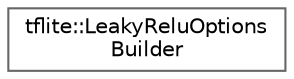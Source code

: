 digraph "Graphical Class Hierarchy"
{
 // LATEX_PDF_SIZE
  bgcolor="transparent";
  edge [fontname=Helvetica,fontsize=10,labelfontname=Helvetica,labelfontsize=10];
  node [fontname=Helvetica,fontsize=10,shape=box,height=0.2,width=0.4];
  rankdir="LR";
  Node0 [id="Node000000",label="tflite::LeakyReluOptions\lBuilder",height=0.2,width=0.4,color="grey40", fillcolor="white", style="filled",URL="$structtflite_1_1_leaky_relu_options_builder.html",tooltip=" "];
}
